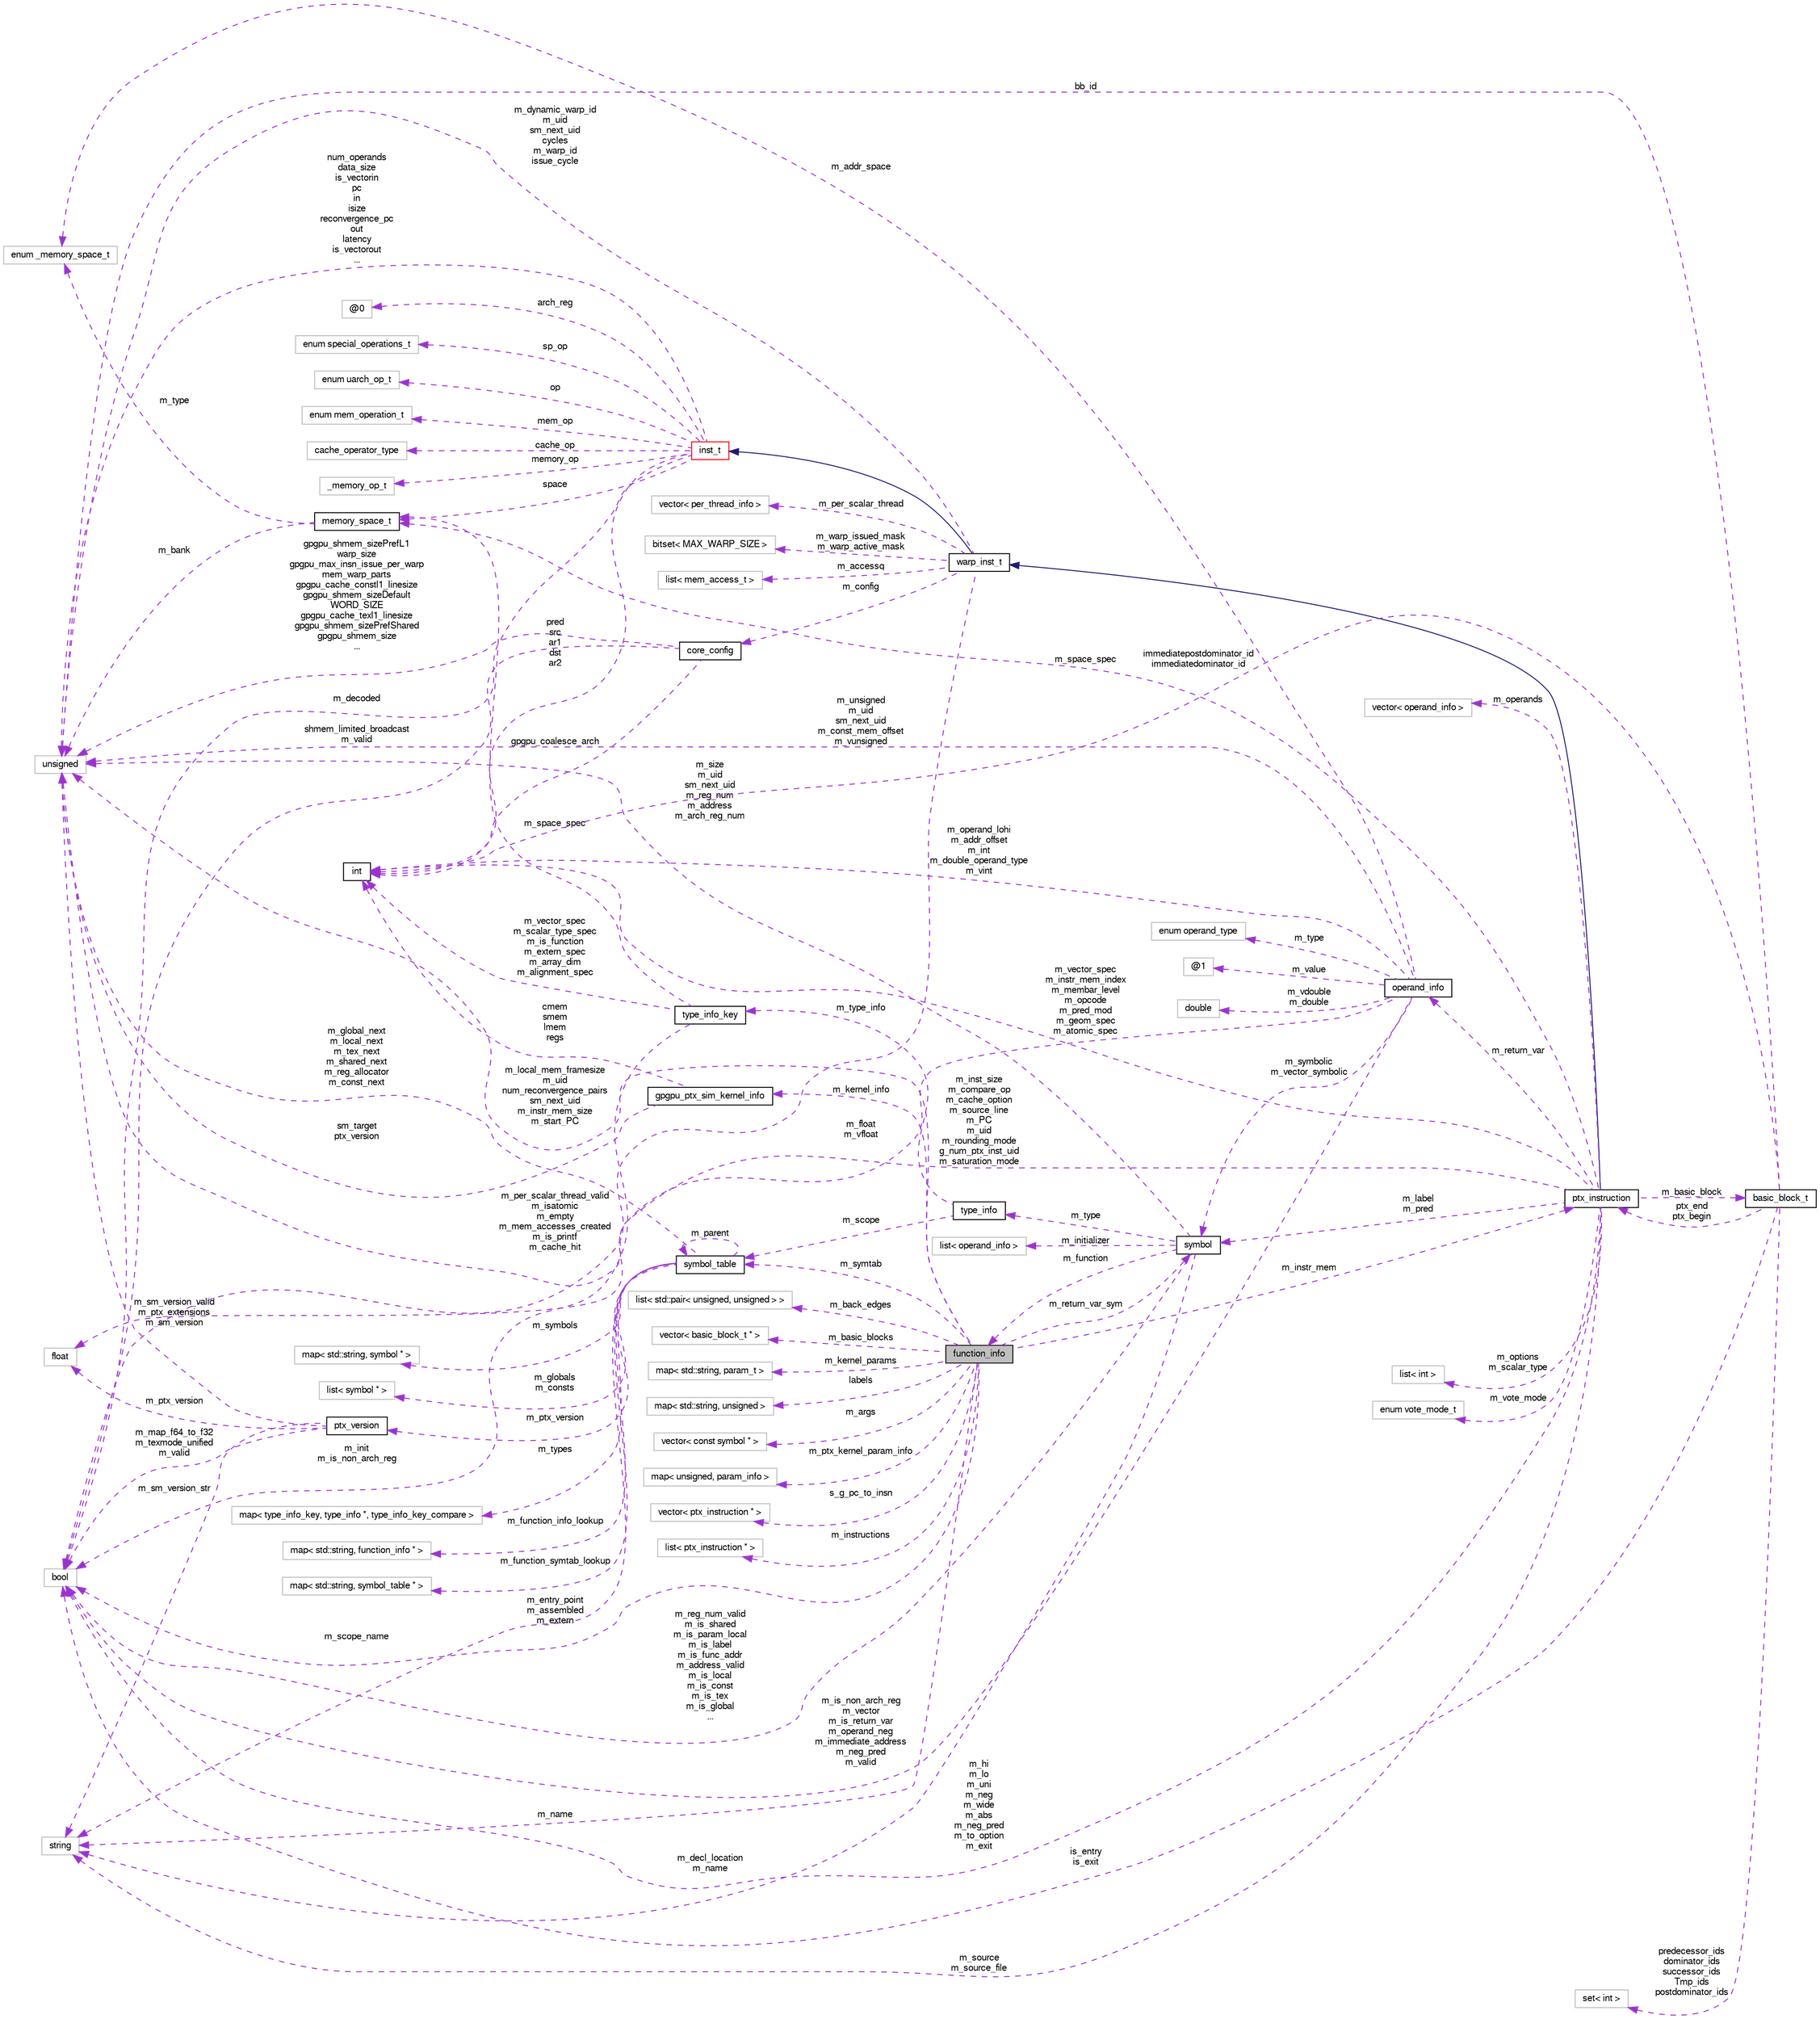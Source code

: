 digraph G
{
  bgcolor="transparent";
  edge [fontname="FreeSans",fontsize="10",labelfontname="FreeSans",labelfontsize="10"];
  node [fontname="FreeSans",fontsize="10",shape=record];
  rankdir=LR;
  Node1 [label="function_info",height=0.2,width=0.4,color="black", fillcolor="grey75", style="filled" fontcolor="black"];
  Node2 -> Node1 [dir=back,color="darkorchid3",fontsize="10",style="dashed",label="m_symtab",fontname="FreeSans"];
  Node2 [label="symbol_table",height=0.2,width=0.4,color="black",URL="$classsymbol__table.html"];
  Node3 -> Node2 [dir=back,color="darkorchid3",fontsize="10",style="dashed",label="m_symbols",fontname="FreeSans"];
  Node3 [label="map\< std::string, symbol * \>",height=0.2,width=0.4,color="grey75"];
  Node2 -> Node2 [dir=back,color="darkorchid3",fontsize="10",style="dashed",label="m_parent",fontname="FreeSans"];
  Node4 -> Node2 [dir=back,color="darkorchid3",fontsize="10",style="dashed",label="m_globals\nm_consts",fontname="FreeSans"];
  Node4 [label="list\< symbol * \>",height=0.2,width=0.4,color="grey75"];
  Node5 -> Node2 [dir=back,color="darkorchid3",fontsize="10",style="dashed",label="m_types",fontname="FreeSans"];
  Node5 [label="map\< type_info_key, type_info *, type_info_key_compare \>",height=0.2,width=0.4,color="grey75"];
  Node6 -> Node2 [dir=back,color="darkorchid3",fontsize="10",style="dashed",label="m_ptx_version",fontname="FreeSans"];
  Node6 [label="ptx_version",height=0.2,width=0.4,color="black",URL="$classptx__version.html"];
  Node7 -> Node6 [dir=back,color="darkorchid3",fontsize="10",style="dashed",label="m_ptx_version",fontname="FreeSans"];
  Node7 [label="float",height=0.2,width=0.4,color="grey75"];
  Node8 -> Node6 [dir=back,color="darkorchid3",fontsize="10",style="dashed",label="m_sm_version_str",fontname="FreeSans"];
  Node8 [label="string",height=0.2,width=0.4,color="grey75"];
  Node9 -> Node6 [dir=back,color="darkorchid3",fontsize="10",style="dashed",label="m_map_f64_to_f32\nm_texmode_unified\nm_valid",fontname="FreeSans"];
  Node9 [label="bool",height=0.2,width=0.4,color="grey75"];
  Node10 -> Node6 [dir=back,color="darkorchid3",fontsize="10",style="dashed",label="m_sm_version_valid\nm_ptx_extensions\nm_sm_version",fontname="FreeSans"];
  Node10 [label="unsigned",height=0.2,width=0.4,color="grey75"];
  Node8 -> Node2 [dir=back,color="darkorchid3",fontsize="10",style="dashed",label="m_scope_name",fontname="FreeSans"];
  Node11 -> Node2 [dir=back,color="darkorchid3",fontsize="10",style="dashed",label="m_function_symtab_lookup",fontname="FreeSans"];
  Node11 [label="map\< std::string, symbol_table * \>",height=0.2,width=0.4,color="grey75"];
  Node12 -> Node2 [dir=back,color="darkorchid3",fontsize="10",style="dashed",label="m_function_info_lookup",fontname="FreeSans"];
  Node12 [label="map\< std::string, function_info * \>",height=0.2,width=0.4,color="grey75"];
  Node10 -> Node2 [dir=back,color="darkorchid3",fontsize="10",style="dashed",label="m_global_next\nm_local_next\nm_tex_next\nm_shared_next\nm_reg_allocator\nm_const_next",fontname="FreeSans"];
  Node13 -> Node1 [dir=back,color="darkorchid3",fontsize="10",style="dashed",label="m_kernel_params",fontname="FreeSans"];
  Node13 [label="map\< std::string, param_t \>",height=0.2,width=0.4,color="grey75"];
  Node14 -> Node1 [dir=back,color="darkorchid3",fontsize="10",style="dashed",label="labels",fontname="FreeSans"];
  Node14 [label="map\< std::string, unsigned \>",height=0.2,width=0.4,color="grey75"];
  Node15 -> Node1 [dir=back,color="darkorchid3",fontsize="10",style="dashed",label="m_args",fontname="FreeSans"];
  Node15 [label="vector\< const symbol * \>",height=0.2,width=0.4,color="grey75"];
  Node16 -> Node1 [dir=back,color="darkorchid3",fontsize="10",style="dashed",label="m_ptx_kernel_param_info",fontname="FreeSans"];
  Node16 [label="map\< unsigned, param_info \>",height=0.2,width=0.4,color="grey75"];
  Node17 -> Node1 [dir=back,color="darkorchid3",fontsize="10",style="dashed",label="s_g_pc_to_insn",fontname="FreeSans"];
  Node17 [label="vector\< ptx_instruction * \>",height=0.2,width=0.4,color="grey75"];
  Node18 -> Node1 [dir=back,color="darkorchid3",fontsize="10",style="dashed",label="m_instructions",fontname="FreeSans"];
  Node18 [label="list\< ptx_instruction * \>",height=0.2,width=0.4,color="grey75"];
  Node19 -> Node1 [dir=back,color="darkorchid3",fontsize="10",style="dashed",label="m_instr_mem",fontname="FreeSans"];
  Node19 [label="ptx_instruction",height=0.2,width=0.4,color="black",URL="$classptx__instruction.html"];
  Node20 -> Node19 [dir=back,color="midnightblue",fontsize="10",style="solid",fontname="FreeSans"];
  Node20 [label="warp_inst_t",height=0.2,width=0.4,color="black",URL="$classwarp__inst__t.html"];
  Node21 -> Node20 [dir=back,color="midnightblue",fontsize="10",style="solid",fontname="FreeSans"];
  Node21 [label="inst_t",height=0.2,width=0.4,color="red",URL="$classinst__t.html"];
  Node22 -> Node21 [dir=back,color="darkorchid3",fontsize="10",style="dashed",label="arch_reg",fontname="FreeSans"];
  Node22 [label="@0",height=0.2,width=0.4,color="grey75"];
  Node23 -> Node21 [dir=back,color="darkorchid3",fontsize="10",style="dashed",label="sp_op",fontname="FreeSans"];
  Node23 [label="enum special_operations_t",height=0.2,width=0.4,color="grey75"];
  Node24 -> Node21 [dir=back,color="darkorchid3",fontsize="10",style="dashed",label="op",fontname="FreeSans"];
  Node24 [label="enum uarch_op_t",height=0.2,width=0.4,color="grey75"];
  Node25 -> Node21 [dir=back,color="darkorchid3",fontsize="10",style="dashed",label="mem_op",fontname="FreeSans"];
  Node25 [label="enum mem_operation_t",height=0.2,width=0.4,color="grey75"];
  Node26 -> Node21 [dir=back,color="darkorchid3",fontsize="10",style="dashed",label="cache_op",fontname="FreeSans"];
  Node26 [label="cache_operator_type",height=0.2,width=0.4,color="grey75"];
  Node27 -> Node21 [dir=back,color="darkorchid3",fontsize="10",style="dashed",label="space",fontname="FreeSans"];
  Node27 [label="memory_space_t",height=0.2,width=0.4,color="black",URL="$classmemory__space__t.html"];
  Node28 -> Node27 [dir=back,color="darkorchid3",fontsize="10",style="dashed",label="m_type",fontname="FreeSans"];
  Node28 [label="enum _memory_space_t",height=0.2,width=0.4,color="grey75"];
  Node10 -> Node27 [dir=back,color="darkorchid3",fontsize="10",style="dashed",label="m_bank",fontname="FreeSans"];
  Node29 -> Node21 [dir=back,color="darkorchid3",fontsize="10",style="dashed",label="pred\nsrc\nar1\ndst\nar2",fontname="FreeSans"];
  Node29 [label="int",height=0.2,width=0.4,color="black",URL="$classint.html"];
  Node30 -> Node21 [dir=back,color="darkorchid3",fontsize="10",style="dashed",label="memory_op",fontname="FreeSans"];
  Node30 [label="_memory_op_t",height=0.2,width=0.4,color="grey75"];
  Node9 -> Node21 [dir=back,color="darkorchid3",fontsize="10",style="dashed",label="m_decoded",fontname="FreeSans"];
  Node10 -> Node21 [dir=back,color="darkorchid3",fontsize="10",style="dashed",label="num_operands\ndata_size\nis_vectorin\npc\nin\nisize\nreconvergence_pc\nout\nlatency\nis_vectorout\n...",fontname="FreeSans"];
  Node31 -> Node20 [dir=back,color="darkorchid3",fontsize="10",style="dashed",label="m_warp_issued_mask\nm_warp_active_mask",fontname="FreeSans"];
  Node31 [label="bitset\< MAX_WARP_SIZE \>",height=0.2,width=0.4,color="grey75"];
  Node32 -> Node20 [dir=back,color="darkorchid3",fontsize="10",style="dashed",label="m_accessq",fontname="FreeSans"];
  Node32 [label="list\< mem_access_t \>",height=0.2,width=0.4,color="grey75"];
  Node33 -> Node20 [dir=back,color="darkorchid3",fontsize="10",style="dashed",label="m_config",fontname="FreeSans"];
  Node33 [label="core_config",height=0.2,width=0.4,color="black",URL="$structcore__config.html"];
  Node29 -> Node33 [dir=back,color="darkorchid3",fontsize="10",style="dashed",label="gpgpu_coalesce_arch",fontname="FreeSans"];
  Node9 -> Node33 [dir=back,color="darkorchid3",fontsize="10",style="dashed",label="shmem_limited_broadcast\nm_valid",fontname="FreeSans"];
  Node10 -> Node33 [dir=back,color="darkorchid3",fontsize="10",style="dashed",label="gpgpu_shmem_sizePrefL1\nwarp_size\ngpgpu_max_insn_issue_per_warp\nmem_warp_parts\ngpgpu_cache_constl1_linesize\ngpgpu_shmem_sizeDefault\nWORD_SIZE\ngpgpu_cache_texl1_linesize\ngpgpu_shmem_sizePrefShared\ngpgpu_shmem_size\n...",fontname="FreeSans"];
  Node9 -> Node20 [dir=back,color="darkorchid3",fontsize="10",style="dashed",label="m_per_scalar_thread_valid\nm_isatomic\nm_empty\nm_mem_accesses_created\nm_is_printf\nm_cache_hit",fontname="FreeSans"];
  Node34 -> Node20 [dir=back,color="darkorchid3",fontsize="10",style="dashed",label="m_per_scalar_thread",fontname="FreeSans"];
  Node34 [label="vector\< per_thread_info \>",height=0.2,width=0.4,color="grey75"];
  Node10 -> Node20 [dir=back,color="darkorchid3",fontsize="10",style="dashed",label="m_dynamic_warp_id\nm_uid\nsm_next_uid\ncycles\nm_warp_id\nissue_cycle",fontname="FreeSans"];
  Node35 -> Node19 [dir=back,color="darkorchid3",fontsize="10",style="dashed",label="m_basic_block",fontname="FreeSans"];
  Node35 [label="basic_block_t",height=0.2,width=0.4,color="black",URL="$structbasic__block__t.html"];
  Node36 -> Node35 [dir=back,color="darkorchid3",fontsize="10",style="dashed",label="predecessor_ids\ndominator_ids\nsuccessor_ids\nTmp_ids\npostdominator_ids",fontname="FreeSans"];
  Node36 [label="set\< int \>",height=0.2,width=0.4,color="grey75"];
  Node19 -> Node35 [dir=back,color="darkorchid3",fontsize="10",style="dashed",label="ptx_end\nptx_begin",fontname="FreeSans"];
  Node29 -> Node35 [dir=back,color="darkorchid3",fontsize="10",style="dashed",label="immediatepostdominator_id\nimmediatedominator_id",fontname="FreeSans"];
  Node9 -> Node35 [dir=back,color="darkorchid3",fontsize="10",style="dashed",label="is_entry\nis_exit",fontname="FreeSans"];
  Node10 -> Node35 [dir=back,color="darkorchid3",fontsize="10",style="dashed",label="bb_id",fontname="FreeSans"];
  Node37 -> Node19 [dir=back,color="darkorchid3",fontsize="10",style="dashed",label="m_options\nm_scalar_type",fontname="FreeSans"];
  Node37 [label="list\< int \>",height=0.2,width=0.4,color="grey75"];
  Node27 -> Node19 [dir=back,color="darkorchid3",fontsize="10",style="dashed",label="m_space_spec",fontname="FreeSans"];
  Node38 -> Node19 [dir=back,color="darkorchid3",fontsize="10",style="dashed",label="m_vote_mode",fontname="FreeSans"];
  Node38 [label="enum vote_mode_t",height=0.2,width=0.4,color="grey75"];
  Node39 -> Node19 [dir=back,color="darkorchid3",fontsize="10",style="dashed",label="m_return_var",fontname="FreeSans"];
  Node39 [label="operand_info",height=0.2,width=0.4,color="black",URL="$classoperand__info.html"];
  Node40 -> Node39 [dir=back,color="darkorchid3",fontsize="10",style="dashed",label="m_value",fontname="FreeSans"];
  Node40 [label="@1",height=0.2,width=0.4,color="grey75"];
  Node41 -> Node39 [dir=back,color="darkorchid3",fontsize="10",style="dashed",label="m_vdouble\nm_double",fontname="FreeSans"];
  Node41 [label="double",height=0.2,width=0.4,color="grey75"];
  Node7 -> Node39 [dir=back,color="darkorchid3",fontsize="10",style="dashed",label="m_float\nm_vfloat",fontname="FreeSans"];
  Node28 -> Node39 [dir=back,color="darkorchid3",fontsize="10",style="dashed",label="m_addr_space",fontname="FreeSans"];
  Node42 -> Node39 [dir=back,color="darkorchid3",fontsize="10",style="dashed",label="m_symbolic\nm_vector_symbolic",fontname="FreeSans"];
  Node42 [label="symbol",height=0.2,width=0.4,color="black",URL="$classsymbol.html"];
  Node43 -> Node42 [dir=back,color="darkorchid3",fontsize="10",style="dashed",label="m_type",fontname="FreeSans"];
  Node43 [label="type_info",height=0.2,width=0.4,color="black",URL="$classtype__info.html"];
  Node2 -> Node43 [dir=back,color="darkorchid3",fontsize="10",style="dashed",label="m_scope",fontname="FreeSans"];
  Node44 -> Node43 [dir=back,color="darkorchid3",fontsize="10",style="dashed",label="m_type_info",fontname="FreeSans"];
  Node44 [label="type_info_key",height=0.2,width=0.4,color="black",URL="$classtype__info__key.html"];
  Node27 -> Node44 [dir=back,color="darkorchid3",fontsize="10",style="dashed",label="m_space_spec",fontname="FreeSans"];
  Node29 -> Node44 [dir=back,color="darkorchid3",fontsize="10",style="dashed",label="m_vector_spec\nm_scalar_type_spec\nm_is_function\nm_extern_spec\nm_array_dim\nm_alignment_spec",fontname="FreeSans"];
  Node9 -> Node44 [dir=back,color="darkorchid3",fontsize="10",style="dashed",label="m_init\nm_is_non_arch_reg",fontname="FreeSans"];
  Node9 -> Node42 [dir=back,color="darkorchid3",fontsize="10",style="dashed",label="m_reg_num_valid\nm_is_shared\nm_is_param_local\nm_is_label\nm_is_func_addr\nm_address_valid\nm_is_local\nm_is_const\nm_is_tex\nm_is_global\n...",fontname="FreeSans"];
  Node8 -> Node42 [dir=back,color="darkorchid3",fontsize="10",style="dashed",label="m_decl_location\nm_name",fontname="FreeSans"];
  Node1 -> Node42 [dir=back,color="darkorchid3",fontsize="10",style="dashed",label="m_function",fontname="FreeSans"];
  Node45 -> Node42 [dir=back,color="darkorchid3",fontsize="10",style="dashed",label="m_initializer",fontname="FreeSans"];
  Node45 [label="list\< operand_info \>",height=0.2,width=0.4,color="grey75"];
  Node10 -> Node42 [dir=back,color="darkorchid3",fontsize="10",style="dashed",label="m_size\nm_uid\nsm_next_uid\nm_reg_num\nm_address\nm_arch_reg_num",fontname="FreeSans"];
  Node29 -> Node39 [dir=back,color="darkorchid3",fontsize="10",style="dashed",label="m_operand_lohi\nm_addr_offset\nm_int\nm_double_operand_type\nm_vint",fontname="FreeSans"];
  Node9 -> Node39 [dir=back,color="darkorchid3",fontsize="10",style="dashed",label="m_is_non_arch_reg\nm_vector\nm_is_return_var\nm_operand_neg\nm_immediate_address\nm_neg_pred\nm_valid",fontname="FreeSans"];
  Node46 -> Node39 [dir=back,color="darkorchid3",fontsize="10",style="dashed",label="m_type",fontname="FreeSans"];
  Node46 [label="enum operand_type",height=0.2,width=0.4,color="grey75"];
  Node10 -> Node39 [dir=back,color="darkorchid3",fontsize="10",style="dashed",label="m_unsigned\nm_uid\nsm_next_uid\nm_const_mem_offset\nm_vunsigned",fontname="FreeSans"];
  Node29 -> Node19 [dir=back,color="darkorchid3",fontsize="10",style="dashed",label="m_vector_spec\nm_instr_mem_index\nm_membar_level\nm_opcode\nm_pred_mod\nm_geom_spec\nm_atomic_spec",fontname="FreeSans"];
  Node42 -> Node19 [dir=back,color="darkorchid3",fontsize="10",style="dashed",label="m_label\nm_pred",fontname="FreeSans"];
  Node9 -> Node19 [dir=back,color="darkorchid3",fontsize="10",style="dashed",label="m_hi\nm_lo\nm_uni\nm_neg\nm_wide\nm_abs\nm_neg_pred\nm_to_option\nm_exit",fontname="FreeSans"];
  Node8 -> Node19 [dir=back,color="darkorchid3",fontsize="10",style="dashed",label="m_source\nm_source_file",fontname="FreeSans"];
  Node10 -> Node19 [dir=back,color="darkorchid3",fontsize="10",style="dashed",label="m_inst_size\nm_compare_op\nm_cache_option\nm_source_line\nm_PC\nm_uid\nm_rounding_mode\ng_num_ptx_inst_uid\nm_saturation_mode",fontname="FreeSans"];
  Node47 -> Node19 [dir=back,color="darkorchid3",fontsize="10",style="dashed",label="m_operands",fontname="FreeSans"];
  Node47 [label="vector\< operand_info \>",height=0.2,width=0.4,color="grey75"];
  Node42 -> Node1 [dir=back,color="darkorchid3",fontsize="10",style="dashed",label="m_return_var_sym",fontname="FreeSans"];
  Node8 -> Node1 [dir=back,color="darkorchid3",fontsize="10",style="dashed",label="m_name",fontname="FreeSans"];
  Node9 -> Node1 [dir=back,color="darkorchid3",fontsize="10",style="dashed",label="m_entry_point\nm_assembled\nm_extern",fontname="FreeSans"];
  Node48 -> Node1 [dir=back,color="darkorchid3",fontsize="10",style="dashed",label="m_kernel_info",fontname="FreeSans"];
  Node48 [label="gpgpu_ptx_sim_kernel_info",height=0.2,width=0.4,color="black",URL="$structgpgpu__ptx__sim__kernel__info.html"];
  Node29 -> Node48 [dir=back,color="darkorchid3",fontsize="10",style="dashed",label="cmem\nsmem\nlmem\nregs",fontname="FreeSans"];
  Node10 -> Node48 [dir=back,color="darkorchid3",fontsize="10",style="dashed",label="sm_target\nptx_version",fontname="FreeSans"];
  Node49 -> Node1 [dir=back,color="darkorchid3",fontsize="10",style="dashed",label="m_back_edges",fontname="FreeSans"];
  Node49 [label="list\< std::pair\< unsigned, unsigned \> \>",height=0.2,width=0.4,color="grey75"];
  Node10 -> Node1 [dir=back,color="darkorchid3",fontsize="10",style="dashed",label="m_local_mem_framesize\nm_uid\nnum_reconvergence_pairs\nsm_next_uid\nm_instr_mem_size\nm_start_PC",fontname="FreeSans"];
  Node50 -> Node1 [dir=back,color="darkorchid3",fontsize="10",style="dashed",label="m_basic_blocks",fontname="FreeSans"];
  Node50 [label="vector\< basic_block_t * \>",height=0.2,width=0.4,color="grey75"];
}
